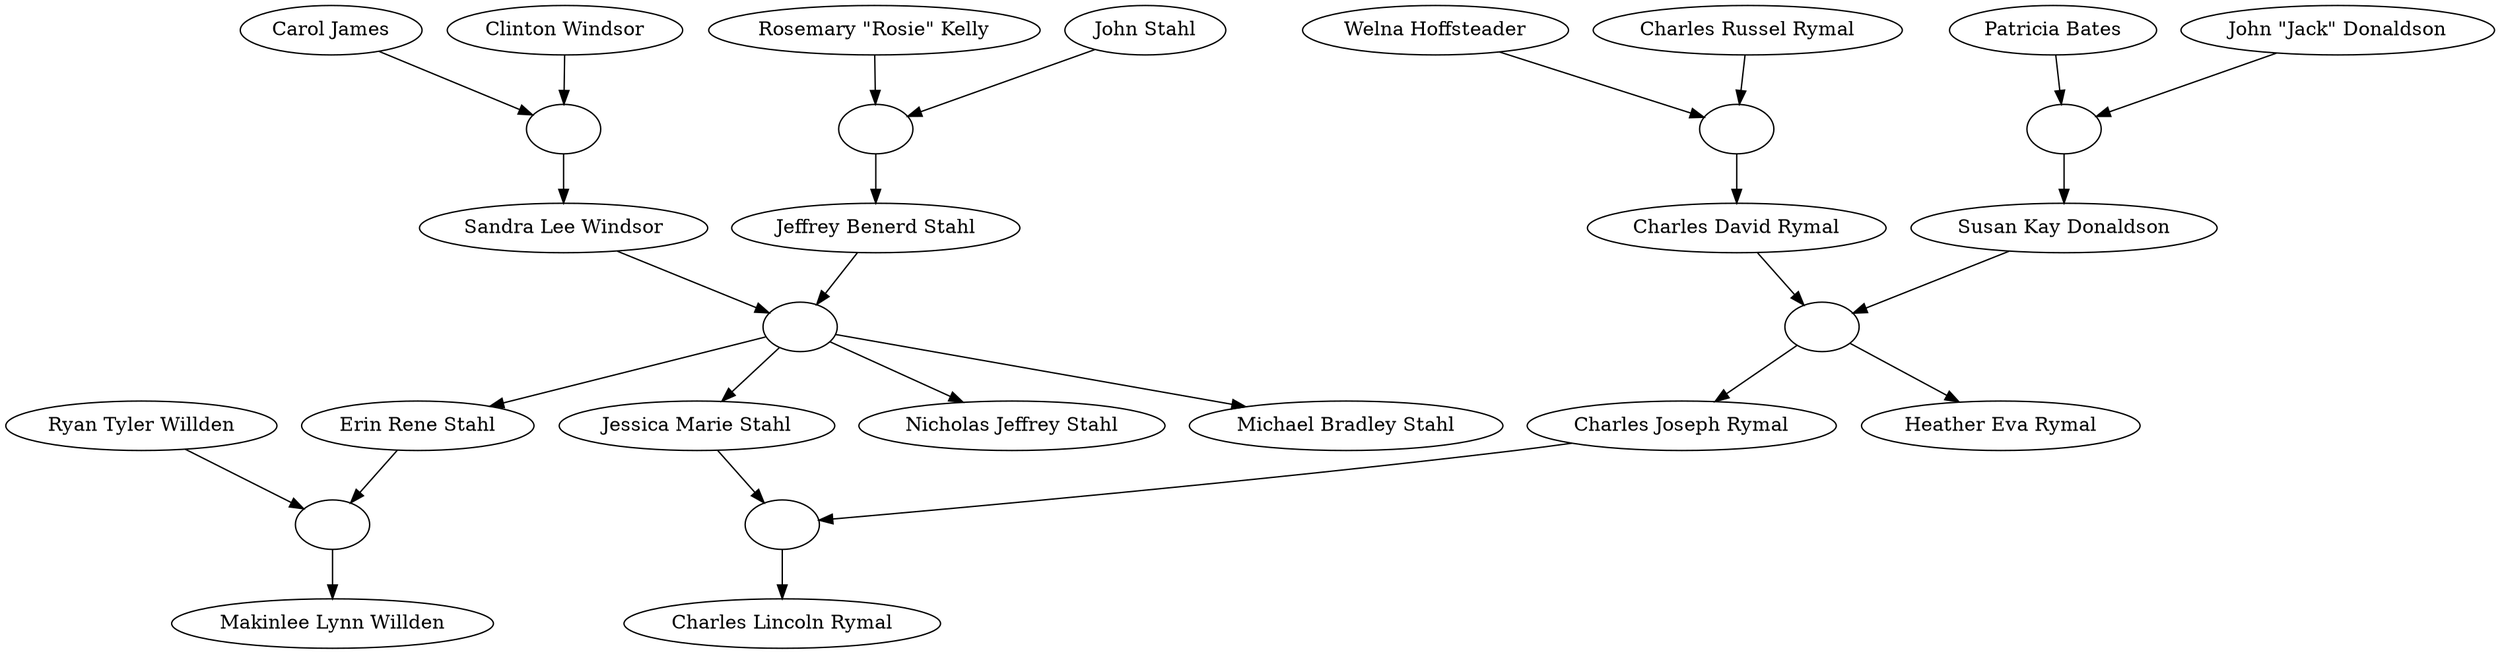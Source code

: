 digraph {
	person_1 [label="Susan Kay Donaldson"]
	pp_13_14 [label=""]
		person_13 -> pp_13_14
		person_14 -> pp_13_14
		pp_13_14 -> person_1
	person_2 [label="Charles David Rymal"]
	pp_10_9 [label=""]
		person_10 -> pp_10_9
		person_9 -> pp_10_9
		pp_10_9 -> person_2
	person_3 [label="Charles Joseph Rymal"]
	pp_1_2 [label=""]
		person_1 -> pp_1_2
		person_2 -> pp_1_2
		pp_1_2 -> person_3
	person_4 [label="Sandra Lee Windsor"]
	pp_12_11 [label=""]
		person_12 -> pp_12_11
		person_11 -> pp_12_11
		pp_12_11 -> person_4
	person_5 [label="Charles Lincoln Rymal"]
	pp_6_3 [label=""]
		person_6 -> pp_6_3
		person_3 -> pp_6_3
		pp_6_3 -> person_5
	person_6 [label="Jessica Marie Stahl"]
	pp_4_7 [label=""]
		person_4 -> pp_4_7
		person_7 -> pp_4_7
		pp_4_7 -> person_6
	person_7 [label="Jeffrey Benerd Stahl"]
	pp_8_21 [label=""]
		person_8 -> pp_8_21
		person_21 -> pp_8_21
		pp_8_21 -> person_7
	person_8 [label="Rosemary \"Rosie\" Kelly"]
	person_9 [label="Charles Russel Rymal"]
	person_10 [label="Welna Hoffsteader"]
	person_11 [label="Clinton Windsor"]
	person_12 [label="Carol James"]
	person_13 [label="Patricia Bates"]
	person_14 [label="John \"Jack\" Donaldson"]
	person_15 [label="Heather Eva Rymal"]
		pp_1_2 -> person_15
	person_16 [label="Erin Rene Stahl"]
		pp_4_7 -> person_16
	person_17 [label="Nicholas Jeffrey Stahl"]
		pp_4_7 -> person_17
	person_18 [label="Michael Bradley Stahl"]
		pp_4_7 -> person_18
	person_19 [label="Ryan Tyler Willden"]
	person_20 [label="Makinlee Lynn Willden"]
	pp_16_19 [label=""]
		person_16 -> pp_16_19
		person_19 -> pp_16_19
		pp_16_19 -> person_20
	person_21 [label="John Stahl"]
}